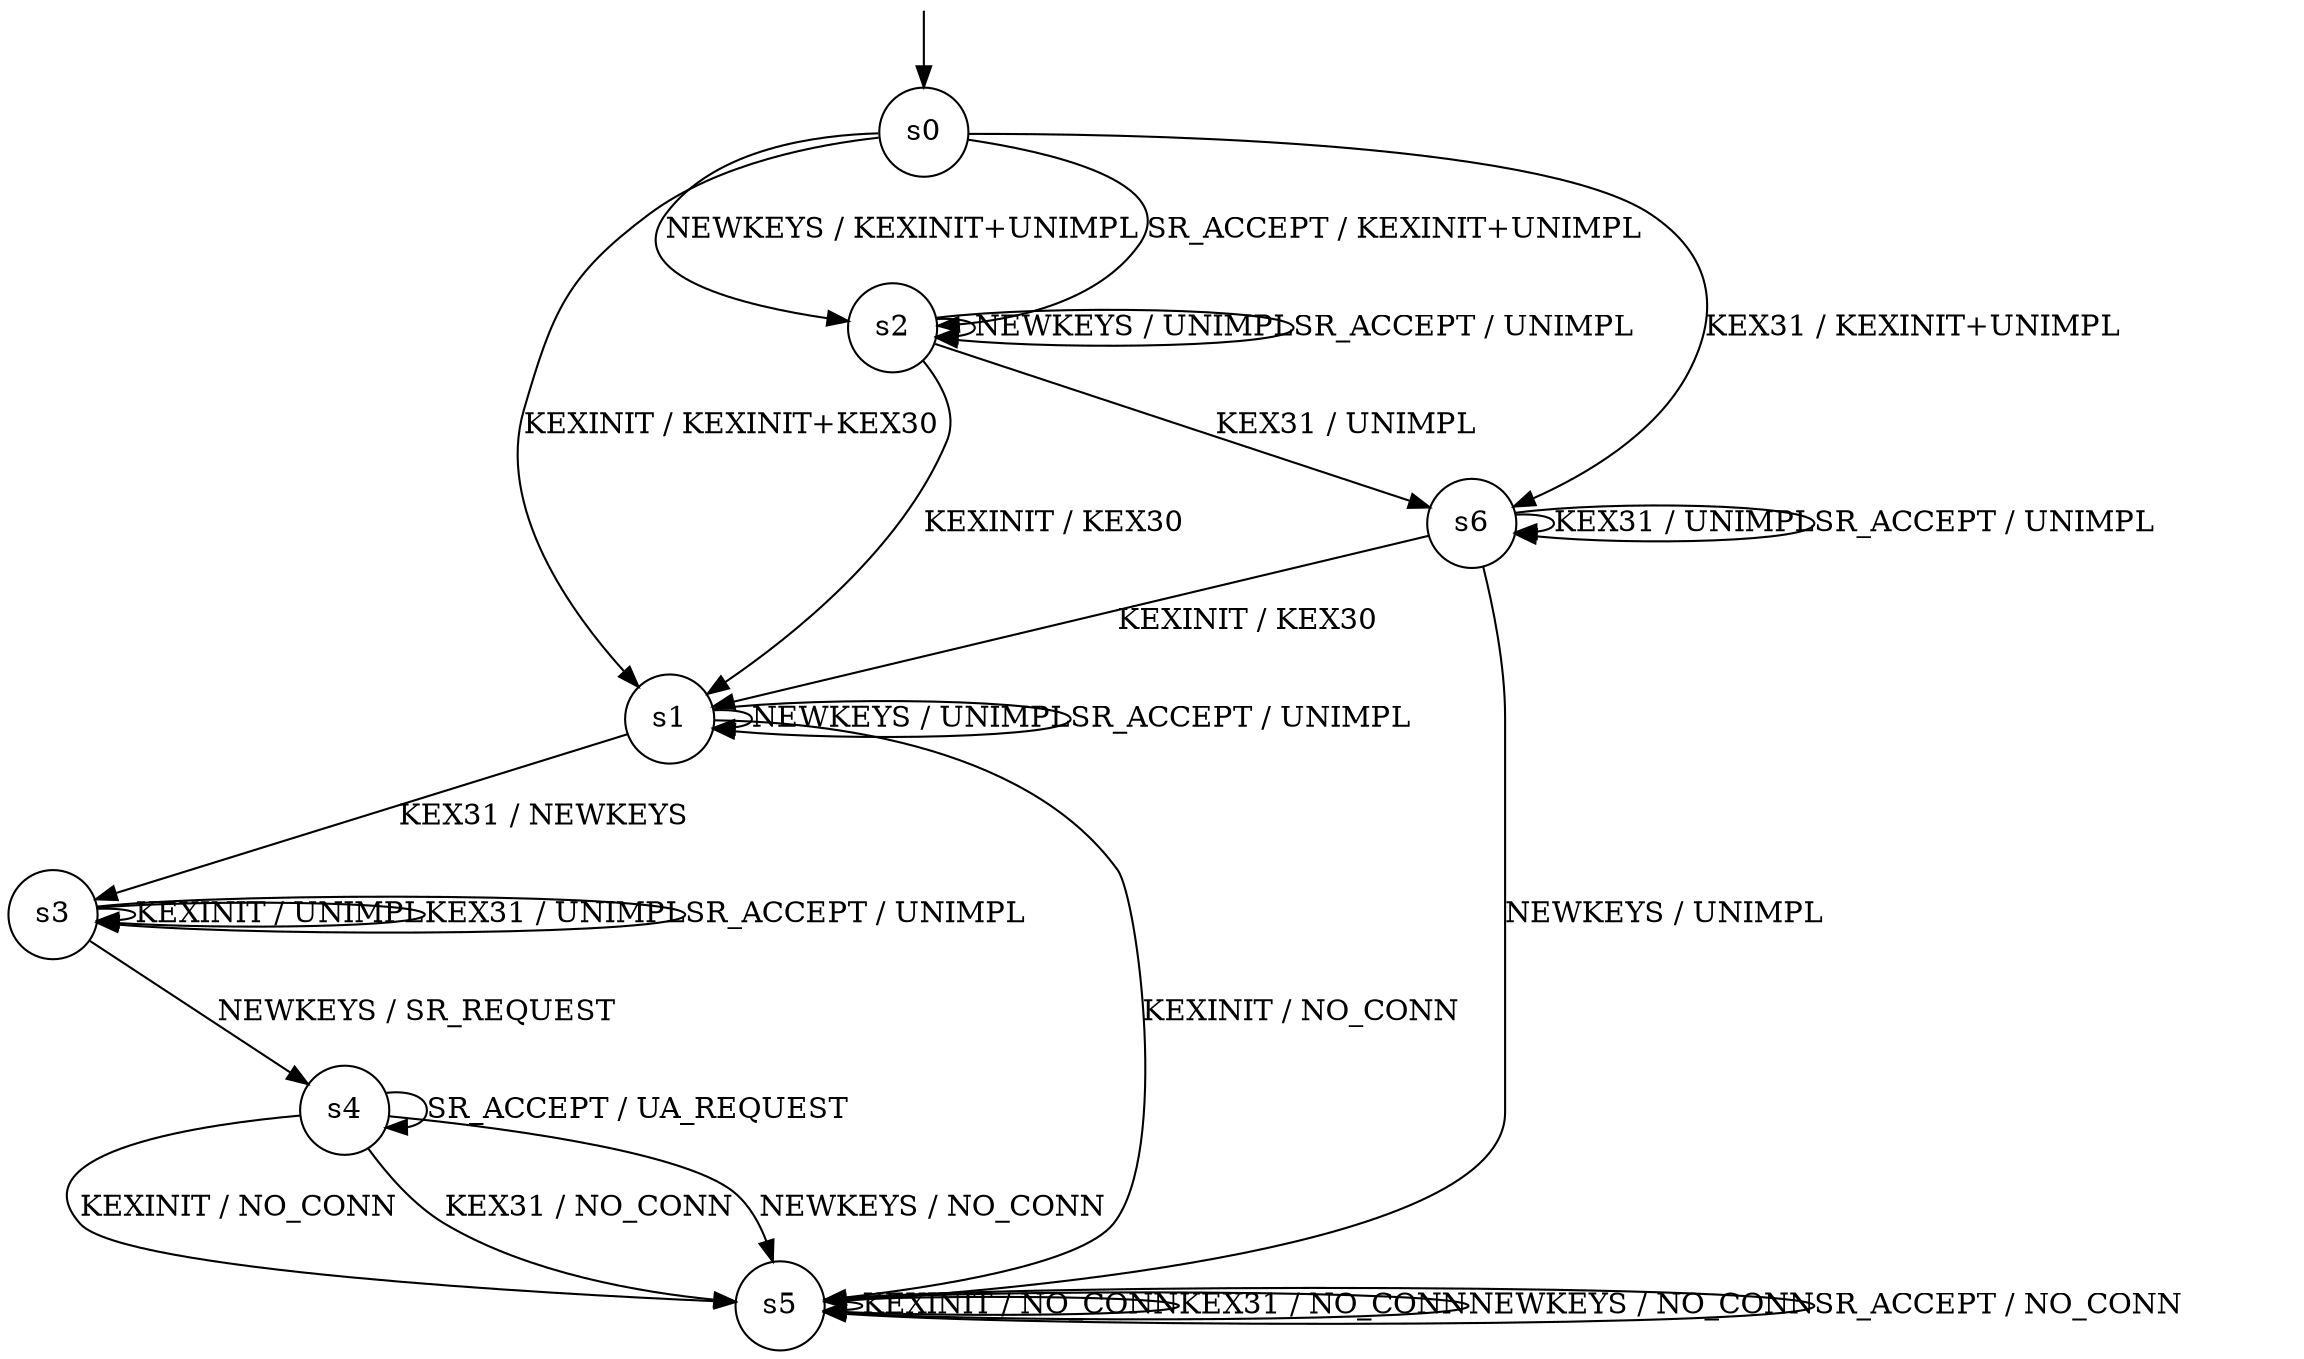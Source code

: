 digraph g {

	s0 [shape="circle" label="s0"];
	s1 [shape="circle" label="s1"];
	s2 [shape="circle" label="s2"];
	s3 [shape="circle" label="s3"];
	s4 [shape="circle" label="s4"];
	s5 [shape="circle" label="s5"];
	s6 [shape="circle" label="s6"];
	s0 -> s1 [label="KEXINIT / KEXINIT+KEX30"];
	s0 -> s6 [label="KEX31 / KEXINIT+UNIMPL"];
	s0 -> s2 [label="NEWKEYS / KEXINIT+UNIMPL"];
	s0 -> s2 [label="SR_ACCEPT / KEXINIT+UNIMPL"];
	s1 -> s5 [label="KEXINIT / NO_CONN"];
	s1 -> s3 [label="KEX31 / NEWKEYS"];
	s1 -> s1 [label="NEWKEYS / UNIMPL"];
	s1 -> s1 [label="SR_ACCEPT / UNIMPL"];
	s2 -> s1 [label="KEXINIT / KEX30"];
	s2 -> s6 [label="KEX31 / UNIMPL"];
	s2 -> s2 [label="NEWKEYS / UNIMPL"];
	s2 -> s2 [label="SR_ACCEPT / UNIMPL"];
	s3 -> s3 [label="KEXINIT / UNIMPL"];
	s3 -> s3 [label="KEX31 / UNIMPL"];
	s3 -> s4 [label="NEWKEYS / SR_REQUEST"];
	s3 -> s3 [label="SR_ACCEPT / UNIMPL"];
	s4 -> s5 [label="KEXINIT / NO_CONN"];
	s4 -> s5 [label="KEX31 / NO_CONN"];
	s4 -> s5 [label="NEWKEYS / NO_CONN"];
	s4 -> s4 [label="SR_ACCEPT / UA_REQUEST"];
	s5 -> s5 [label="KEXINIT / NO_CONN"];
	s5 -> s5 [label="KEX31 / NO_CONN"];
	s5 -> s5 [label="NEWKEYS / NO_CONN"];
	s5 -> s5 [label="SR_ACCEPT / NO_CONN"];
	s6 -> s1 [label="KEXINIT / KEX30"];
	s6 -> s6 [label="KEX31 / UNIMPL"];
	s6 -> s5 [label="NEWKEYS / UNIMPL"];
	s6 -> s6 [label="SR_ACCEPT / UNIMPL"];

__start0 [label="" shape="none" width="0" height="0"];
__start0 -> s0;

}
